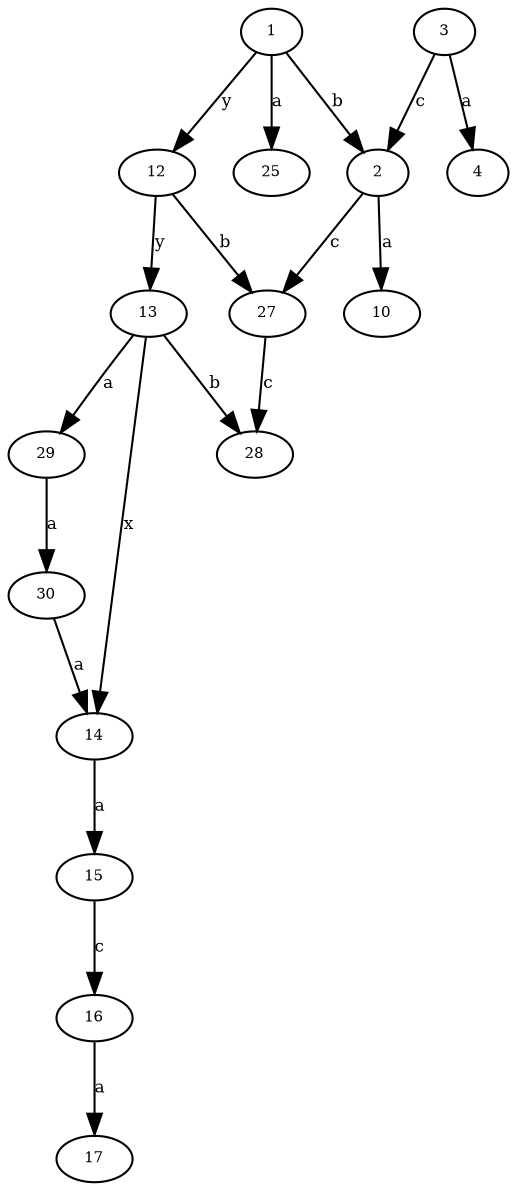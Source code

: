 digraph K {
"Gv1" [label="1",fontsize=7,width=.01,height=.01];
"Gv1" -> "Gv12" [label="y",fontsize=8];
"Gv1" -> "Gv25" [label="a",fontsize=8];
"Gv1" -> "Gv2" [label="b",fontsize=8];
"Gv2" [label="2",fontsize=7,width=.01,height=.01];
"Gv2" -> "Gv10" [label="a",fontsize=8];
"Gv2" -> "Gv27" [label="c",fontsize=8];
"Gv3" [label="3",fontsize=7,width=.01,height=.01];
"Gv3" -> "Gv4" [label="a",fontsize=8];
"Gv3" -> "Gv2" [label="c",fontsize=8];
"Gv4" [label="4",fontsize=7,width=.01,height=.01];
"Gv10" [label="10",fontsize=7,width=.01,height=.01];
"Gv12" [label="12",fontsize=7,width=.01,height=.01];
"Gv12" -> "Gv13" [label="y",fontsize=8];
"Gv12" -> "Gv27" [label="b",fontsize=8];
"Gv13" [label="13",fontsize=7,width=.01,height=.01];
"Gv13" -> "Gv29" [label="a",fontsize=8];
"Gv13" -> "Gv14" [label="x",fontsize=8];
"Gv13" -> "Gv28" [label="b",fontsize=8];
"Gv14" [label="14",fontsize=7,width=.01,height=.01];
"Gv14" -> "Gv15" [label="a",fontsize=8];
"Gv15" [label="15",fontsize=7,width=.01,height=.01];
"Gv15" -> "Gv16" [label="c",fontsize=8];
"Gv16" [label="16",fontsize=7,width=.01,height=.01];
"Gv16" -> "Gv17" [label="a",fontsize=8];
"Gv17" [label="17",fontsize=7,width=.01,height=.01];
"Gv25" [label="25",fontsize=7,width=.01,height=.01];
"Gv27" [label="27",fontsize=7,width=.01,height=.01];
"Gv27" -> "Gv28" [label="c",fontsize=8];
"Gv28" [label="28",fontsize=7,width=.01,height=.01];
"Gv29" [label="29",fontsize=7,width=.01,height=.01];
"Gv29" -> "Gv30" [label="a",fontsize=8];
"Gv30" [label="30",fontsize=7,width=.01,height=.01];
"Gv30" -> "Gv14" [label="a",fontsize=8];
}
